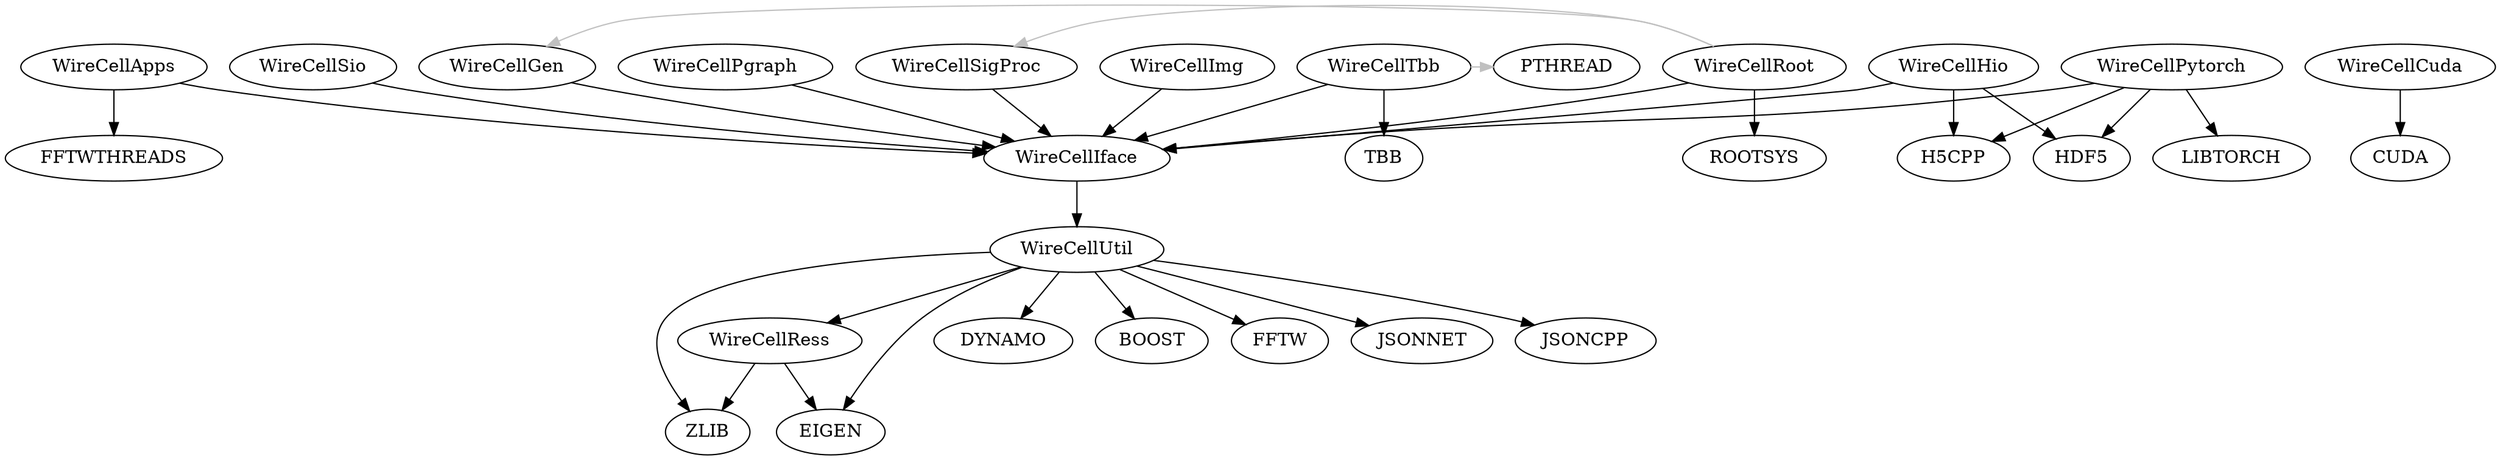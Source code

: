 digraph deps {
	"WireCellPgraph";
	"WireCellApps";
	"WireCellSigProc";
	"WireCellImg";
	"WireCellTbb";
	"WireCellCuda";
	"WireCellPytorch";
	"WireCellSio";
	"WireCellRess";
	"WireCellIface";
	"WireCellRoot";
	"WireCellGen";
	"WireCellHio";
	"WireCellUtil";
	"WireCellPytorch" -> "HDF5"[color="black"];
	"WireCellApps" -> "FFTWTHREADS"[color="black"];
	"WireCellRess" -> "ZLIB"[color="black"];
	"WireCellUtil" -> "DYNAMO"[color="black"];
	"WireCellUtil" -> "BOOST"[color="black"];
	"WireCellUtil" -> "ZLIB"[color="black"];
	"WireCellHio" -> "H5CPP"[color="black"];
	"WireCellPgraph" -> "WireCellIface"[color="black"];
	"WireCellHio" -> "HDF5"[color="black"];
	"WireCellSigProc" -> "WireCellIface"[color="black"];
	"WireCellTbb" -> "WireCellIface"[color="black"];
	"WireCellGen" -> "WireCellIface"[color="black"];
	"WireCellRoot" -> "WireCellIface"[color="black"];
	"WireCellImg" -> "WireCellIface"[color="black"];
	"WireCellUtil" -> "EIGEN"[color="black"];
	"WireCellRoot" -> "ROOTSYS"[color="black"];
	"WireCellUtil" -> "WireCellRess"[color="black"];
	"WireCellCuda" -> "CUDA"[color="black"];
	"WireCellRoot" -> "WireCellSigProc"[color="gray",constraint=false];
	"WireCellTbb" -> "PTHREAD"[color="gray",constraint=false];
	"WireCellPytorch" -> "H5CPP"[color="black"];
	"WireCellRoot" -> "WireCellGen"[color="gray",constraint=false];
	"WireCellUtil" -> "FFTW"[color="black"];
	"WireCellHio" -> "WireCellIface"[color="black"];
	"WireCellSio" -> "WireCellIface"[color="black"];
	"WireCellPytorch" -> "WireCellIface"[color="black"];
	"WireCellPytorch" -> "LIBTORCH"[color="black"];
	"WireCellUtil" -> "JSONNET"[color="black"];
	"WireCellRess" -> "EIGEN"[color="black"];
	"WireCellIface" -> "WireCellUtil"[color="black"];
	"WireCellTbb" -> "TBB"[color="black"];
	"WireCellApps" -> "WireCellIface"[color="black"];
	"WireCellUtil" -> "JSONCPP"[color="black"];
}